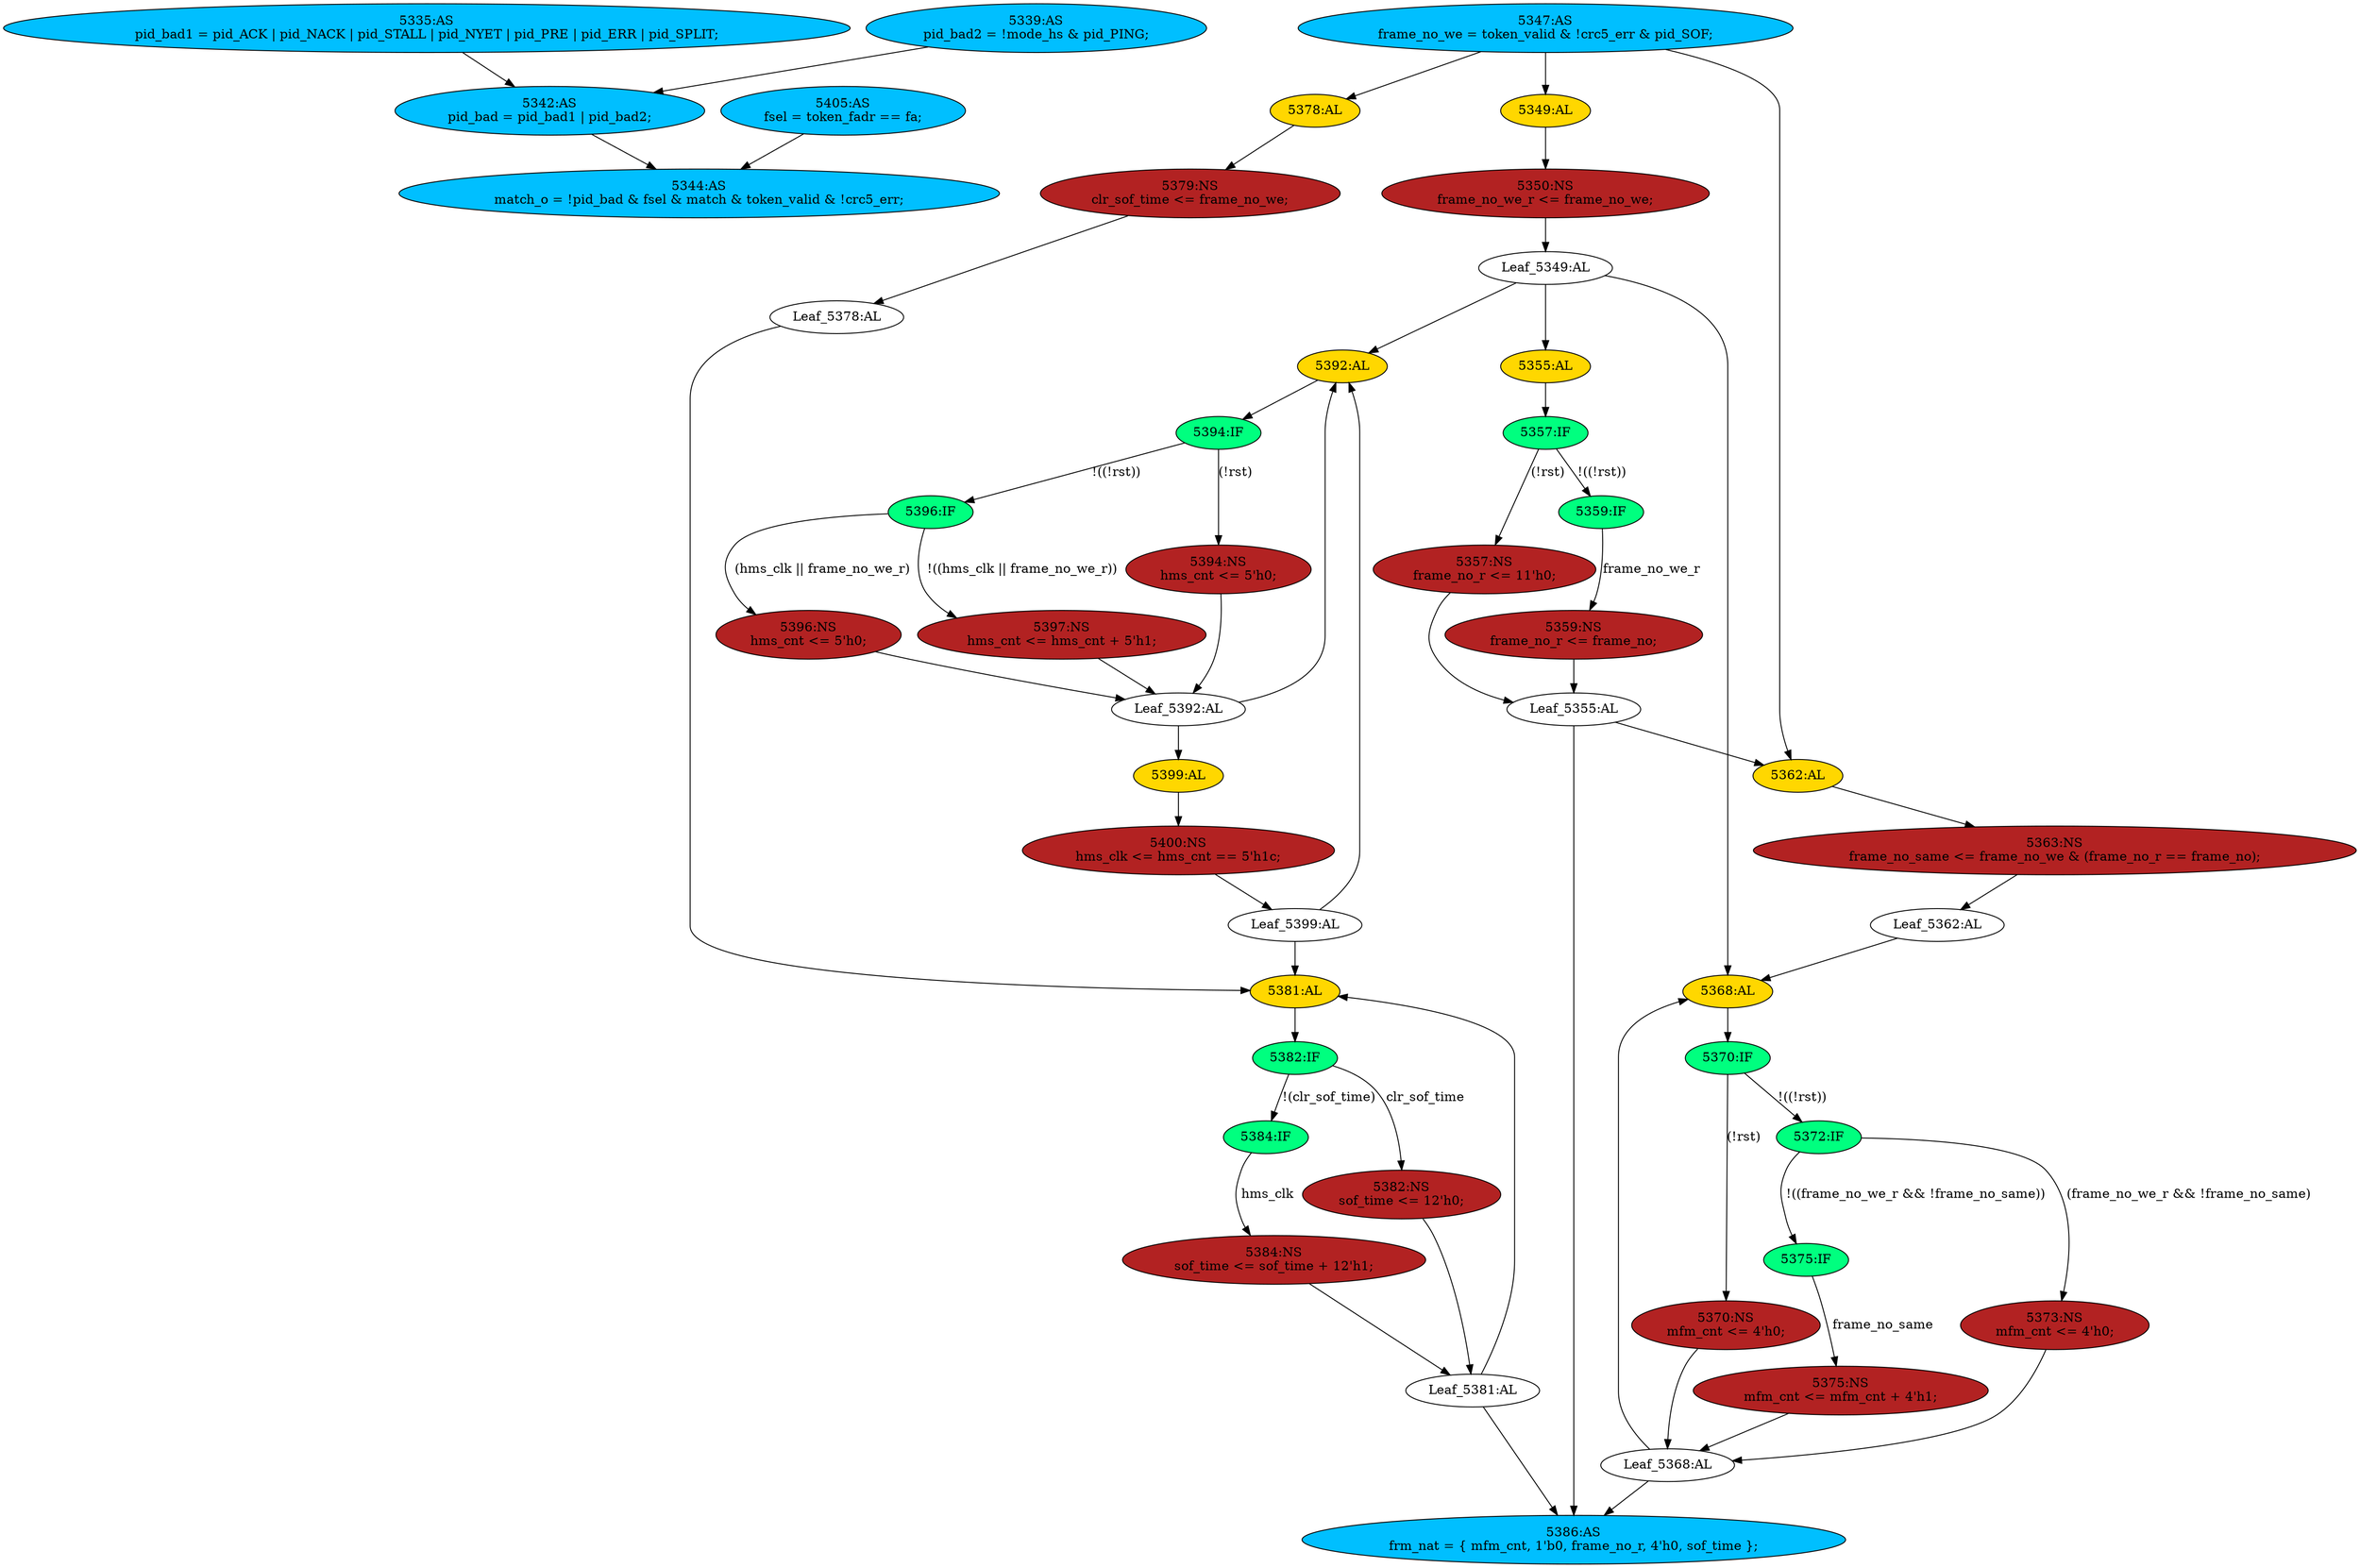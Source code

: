 strict digraph "compose( ,  )" {
	node [label="\N"];
	"5335:AS"	 [ast="<pyverilog.vparser.ast.Assign object at 0x7f13b5e089d0>",
		def_var="['pid_bad1']",
		fillcolor=deepskyblue,
		label="5335:AS
pid_bad1 = pid_ACK | pid_NACK | pid_STALL | pid_NYET | pid_PRE | pid_ERR | pid_SPLIT;",
		statements="[]",
		style=filled,
		typ=Assign,
		use_var="['pid_ACK', 'pid_NACK', 'pid_STALL', 'pid_NYET', 'pid_PRE', 'pid_ERR', 'pid_SPLIT']"];
	"5342:AS"	 [ast="<pyverilog.vparser.ast.Assign object at 0x7f13b5e0d050>",
		def_var="['pid_bad']",
		fillcolor=deepskyblue,
		label="5342:AS
pid_bad = pid_bad1 | pid_bad2;",
		statements="[]",
		style=filled,
		typ=Assign,
		use_var="['pid_bad1', 'pid_bad2']"];
	"5335:AS" -> "5342:AS";
	"5349:AL"	 [ast="<pyverilog.vparser.ast.Always object at 0x7f13b5e0d690>",
		clk_sens=True,
		fillcolor=gold,
		label="5349:AL",
		sens="['clk']",
		statements="[]",
		style=filled,
		typ=Always,
		use_var="['frame_no_we']"];
	"5350:NS"	 [ast="<pyverilog.vparser.ast.NonblockingSubstitution object at 0x7f13b5e0d8d0>",
		fillcolor=firebrick,
		label="5350:NS
frame_no_we_r <= frame_no_we;",
		statements="[<pyverilog.vparser.ast.NonblockingSubstitution object at 0x7f13b5e0d8d0>]",
		style=filled,
		typ=NonblockingSubstitution];
	"5349:AL" -> "5350:NS"	 [cond="[]",
		lineno=None];
	"5347:AS"	 [ast="<pyverilog.vparser.ast.Assign object at 0x7f13b5e0d610>",
		def_var="['frame_no_we']",
		fillcolor=deepskyblue,
		label="5347:AS
frame_no_we = token_valid & !crc5_err & pid_SOF;",
		statements="[]",
		style=filled,
		typ=Assign,
		use_var="['token_valid', 'crc5_err', 'pid_SOF']"];
	"5347:AS" -> "5349:AL";
	"5378:AL"	 [ast="<pyverilog.vparser.ast.Always object at 0x7f13b5e134d0>",
		clk_sens=True,
		fillcolor=gold,
		label="5378:AL",
		sens="['clk']",
		statements="[]",
		style=filled,
		typ=Always,
		use_var="['frame_no_we']"];
	"5347:AS" -> "5378:AL";
	"5362:AL"	 [ast="<pyverilog.vparser.ast.Always object at 0x7f13b5e0db90>",
		clk_sens=True,
		fillcolor=gold,
		label="5362:AL",
		sens="['clk']",
		statements="[]",
		style=filled,
		typ=Always,
		use_var="['frame_no_we', 'frame_no_r', 'frame_no']"];
	"5347:AS" -> "5362:AL";
	"5381:AL"	 [ast="<pyverilog.vparser.ast.Always object at 0x7f13b5e13f50>",
		clk_sens=True,
		fillcolor=gold,
		label="5381:AL",
		sens="['clk']",
		statements="[]",
		style=filled,
		typ=Always,
		use_var="['sof_time', 'hms_clk', 'clr_sof_time']"];
	"5382:IF"	 [ast="<pyverilog.vparser.ast.IfStatement object at 0x7f13b5e18190>",
		fillcolor=springgreen,
		label="5382:IF",
		statements="[]",
		style=filled,
		typ=IfStatement];
	"5381:AL" -> "5382:IF"	 [cond="[]",
		lineno=None];
	"5379:NS"	 [ast="<pyverilog.vparser.ast.NonblockingSubstitution object at 0x7f13b5e13d10>",
		fillcolor=firebrick,
		label="5379:NS
clr_sof_time <= frame_no_we;",
		statements="[<pyverilog.vparser.ast.NonblockingSubstitution object at 0x7f13b5e13d10>]",
		style=filled,
		typ=NonblockingSubstitution];
	"Leaf_5378:AL"	 [def_var="['clr_sof_time']",
		label="Leaf_5378:AL"];
	"5379:NS" -> "Leaf_5378:AL"	 [cond="[]",
		lineno=None];
	"5378:AL" -> "5379:NS"	 [cond="[]",
		lineno=None];
	"5399:AL"	 [ast="<pyverilog.vparser.ast.Always object at 0x7f13b5e18890>",
		clk_sens=True,
		fillcolor=gold,
		label="5399:AL",
		sens="['clk']",
		statements="[]",
		style=filled,
		typ=Always,
		use_var="['hms_cnt']"];
	"5400:NS"	 [ast="<pyverilog.vparser.ast.NonblockingSubstitution object at 0x7f13b5e18f90>",
		fillcolor=firebrick,
		label="5400:NS
hms_clk <= hms_cnt == 5'h1c;",
		statements="[<pyverilog.vparser.ast.NonblockingSubstitution object at 0x7f13b5e18f90>]",
		style=filled,
		typ=NonblockingSubstitution];
	"5399:AL" -> "5400:NS"	 [cond="[]",
		lineno=None];
	"5344:AS"	 [ast="<pyverilog.vparser.ast.Assign object at 0x7f13b5e0d1d0>",
		def_var="['match_o']",
		fillcolor=deepskyblue,
		label="5344:AS
match_o = !pid_bad & fsel & match & token_valid & !crc5_err;",
		statements="[]",
		style=filled,
		typ=Assign,
		use_var="['pid_bad', 'fsel', 'match', 'token_valid', 'crc5_err']"];
	"5405:AS"	 [ast="<pyverilog.vparser.ast.Assign object at 0x7f13b5e1d250>",
		def_var="['fsel']",
		fillcolor=deepskyblue,
		label="5405:AS
fsel = token_fadr == fa;",
		statements="[]",
		style=filled,
		typ=Assign,
		use_var="['token_fadr', 'fa']"];
	"5405:AS" -> "5344:AS";
	"5372:IF"	 [ast="<pyverilog.vparser.ast.IfStatement object at 0x7f13b5e13990>",
		fillcolor=springgreen,
		label="5372:IF",
		statements="[]",
		style=filled,
		typ=IfStatement];
	"5375:IF"	 [ast="<pyverilog.vparser.ast.IfStatement object at 0x7f13b5e13b10>",
		fillcolor=springgreen,
		label="5375:IF",
		statements="[]",
		style=filled,
		typ=IfStatement];
	"5372:IF" -> "5375:IF"	 [cond="['frame_no_we_r', 'frame_no_same']",
		label="!((frame_no_we_r && !frame_no_same))",
		lineno=5372];
	"5373:NS"	 [ast="<pyverilog.vparser.ast.NonblockingSubstitution object at 0x7f13b5e13950>",
		fillcolor=firebrick,
		label="5373:NS
mfm_cnt <= 4'h0;",
		statements="[<pyverilog.vparser.ast.NonblockingSubstitution object at 0x7f13b5e13950>]",
		style=filled,
		typ=NonblockingSubstitution];
	"5372:IF" -> "5373:NS"	 [cond="['frame_no_we_r', 'frame_no_same']",
		label="(frame_no_we_r && !frame_no_same)",
		lineno=5372];
	"Leaf_5349:AL"	 [def_var="['frame_no_we_r']",
		label="Leaf_5349:AL"];
	"5368:AL"	 [ast="<pyverilog.vparser.ast.Always object at 0x7f13b5e133d0>",
		clk_sens=True,
		fillcolor=gold,
		label="5368:AL",
		sens="['clk']",
		statements="[]",
		style=filled,
		typ=Always,
		use_var="['rst', 'frame_no_we_r', 'frame_no_same', 'mfm_cnt']"];
	"Leaf_5349:AL" -> "5368:AL";
	"5355:AL"	 [ast="<pyverilog.vparser.ast.Always object at 0x7f13b5e0da90>",
		clk_sens=True,
		fillcolor=gold,
		label="5355:AL",
		sens="['clk']",
		statements="[]",
		style=filled,
		typ=Always,
		use_var="['frame_no_we_r', 'rst', 'frame_no']"];
	"Leaf_5349:AL" -> "5355:AL";
	"5392:AL"	 [ast="<pyverilog.vparser.ast.Always object at 0x7f13b5e18790>",
		clk_sens=True,
		fillcolor=gold,
		label="5392:AL",
		sens="['clk']",
		statements="[]",
		style=filled,
		typ=Always,
		use_var="['frame_no_we_r', 'rst', 'hms_clk', 'hms_cnt']"];
	"Leaf_5349:AL" -> "5392:AL";
	"5350:NS" -> "Leaf_5349:AL"	 [cond="[]",
		lineno=None];
	"5384:NS"	 [ast="<pyverilog.vparser.ast.NonblockingSubstitution object at 0x7f13b5e18450>",
		fillcolor=firebrick,
		label="5384:NS
sof_time <= sof_time + 12'h1;",
		statements="[<pyverilog.vparser.ast.NonblockingSubstitution object at 0x7f13b5e18450>]",
		style=filled,
		typ=NonblockingSubstitution];
	"Leaf_5381:AL"	 [def_var="['sof_time']",
		label="Leaf_5381:AL"];
	"5384:NS" -> "Leaf_5381:AL"	 [cond="[]",
		lineno=None];
	"5339:AS"	 [ast="<pyverilog.vparser.ast.Assign object at 0x7f13b5e08dd0>",
		def_var="['pid_bad2']",
		fillcolor=deepskyblue,
		label="5339:AS
pid_bad2 = !mode_hs & pid_PING;",
		statements="[]",
		style=filled,
		typ=Assign,
		use_var="['mode_hs', 'pid_PING']"];
	"5339:AS" -> "5342:AS";
	"5370:IF"	 [ast="<pyverilog.vparser.ast.IfStatement object at 0x7f13b5e135d0>",
		fillcolor=springgreen,
		label="5370:IF",
		statements="[]",
		style=filled,
		typ=IfStatement];
	"5368:AL" -> "5370:IF"	 [cond="[]",
		lineno=None];
	"5396:NS"	 [ast="<pyverilog.vparser.ast.NonblockingSubstitution object at 0x7f13b5e18c90>",
		fillcolor=firebrick,
		label="5396:NS
hms_cnt <= 5'h0;",
		statements="[<pyverilog.vparser.ast.NonblockingSubstitution object at 0x7f13b5e18c90>]",
		style=filled,
		typ=NonblockingSubstitution];
	"Leaf_5392:AL"	 [def_var="['hms_cnt']",
		label="Leaf_5392:AL"];
	"5396:NS" -> "Leaf_5392:AL"	 [cond="[]",
		lineno=None];
	"5357:IF"	 [ast="<pyverilog.vparser.ast.IfStatement object at 0x7f13b5e0dc90>",
		fillcolor=springgreen,
		label="5357:IF",
		statements="[]",
		style=filled,
		typ=IfStatement];
	"5355:AL" -> "5357:IF"	 [cond="[]",
		lineno=None];
	"5363:NS"	 [ast="<pyverilog.vparser.ast.NonblockingSubstitution object at 0x7f13b5e131d0>",
		fillcolor=firebrick,
		label="5363:NS
frame_no_same <= frame_no_we & (frame_no_r == frame_no);",
		statements="[<pyverilog.vparser.ast.NonblockingSubstitution object at 0x7f13b5e131d0>]",
		style=filled,
		typ=NonblockingSubstitution];
	"Leaf_5362:AL"	 [def_var="['frame_no_same']",
		label="Leaf_5362:AL"];
	"5363:NS" -> "Leaf_5362:AL"	 [cond="[]",
		lineno=None];
	"5359:NS"	 [ast="<pyverilog.vparser.ast.NonblockingSubstitution object at 0x7f13b5e0df10>",
		fillcolor=firebrick,
		label="5359:NS
frame_no_r <= frame_no;",
		statements="[<pyverilog.vparser.ast.NonblockingSubstitution object at 0x7f13b5e0df10>]",
		style=filled,
		typ=NonblockingSubstitution];
	"Leaf_5355:AL"	 [def_var="['frame_no_r']",
		label="Leaf_5355:AL"];
	"5359:NS" -> "Leaf_5355:AL"	 [cond="[]",
		lineno=None];
	"5370:IF" -> "5372:IF"	 [cond="['rst']",
		label="!((!rst))",
		lineno=5370];
	"5370:NS"	 [ast="<pyverilog.vparser.ast.NonblockingSubstitution object at 0x7f13b5e13590>",
		fillcolor=firebrick,
		label="5370:NS
mfm_cnt <= 4'h0;",
		statements="[<pyverilog.vparser.ast.NonblockingSubstitution object at 0x7f13b5e13590>]",
		style=filled,
		typ=NonblockingSubstitution];
	"5370:IF" -> "5370:NS"	 [cond="['rst']",
		label="(!rst)",
		lineno=5370];
	"5384:IF"	 [ast="<pyverilog.vparser.ast.IfStatement object at 0x7f13b5e182d0>",
		fillcolor=springgreen,
		label="5384:IF",
		statements="[]",
		style=filled,
		typ=IfStatement];
	"5384:IF" -> "5384:NS"	 [cond="['hms_clk']",
		label=hms_clk,
		lineno=5384];
	"Leaf_5378:AL" -> "5381:AL";
	"5362:AL" -> "5363:NS"	 [cond="[]",
		lineno=None];
	"5375:NS"	 [ast="<pyverilog.vparser.ast.NonblockingSubstitution object at 0x7f13b5e13c90>",
		fillcolor=firebrick,
		label="5375:NS
mfm_cnt <= mfm_cnt + 4'h1;",
		statements="[<pyverilog.vparser.ast.NonblockingSubstitution object at 0x7f13b5e13c90>]",
		style=filled,
		typ=NonblockingSubstitution];
	"Leaf_5368:AL"	 [def_var="['mfm_cnt']",
		label="Leaf_5368:AL"];
	"5375:NS" -> "Leaf_5368:AL"	 [cond="[]",
		lineno=None];
	"5386:AS"	 [ast="<pyverilog.vparser.ast.Assign object at 0x7f13b5e18650>",
		def_var="['frm_nat']",
		fillcolor=deepskyblue,
		label="5386:AS
frm_nat = { mfm_cnt, 1'b0, frame_no_r, 4'h0, sof_time };",
		statements="[]",
		style=filled,
		typ=Assign,
		use_var="['mfm_cnt', 'frame_no_r', 'sof_time']"];
	"5359:IF"	 [ast="<pyverilog.vparser.ast.IfStatement object at 0x7f13b5e0de10>",
		fillcolor=springgreen,
		label="5359:IF",
		statements="[]",
		style=filled,
		typ=IfStatement];
	"5359:IF" -> "5359:NS"	 [cond="['frame_no_we_r']",
		label=frame_no_we_r,
		lineno=5359];
	"5394:NS"	 [ast="<pyverilog.vparser.ast.NonblockingSubstitution object at 0x7f13b5e18950>",
		fillcolor=firebrick,
		label="5394:NS
hms_cnt <= 5'h0;",
		statements="[<pyverilog.vparser.ast.NonblockingSubstitution object at 0x7f13b5e18950>]",
		style=filled,
		typ=NonblockingSubstitution];
	"5394:NS" -> "Leaf_5392:AL"	 [cond="[]",
		lineno=None];
	"5342:AS" -> "5344:AS";
	"5357:NS"	 [ast="<pyverilog.vparser.ast.NonblockingSubstitution object at 0x7f13b5e0dc50>",
		fillcolor=firebrick,
		label="5357:NS
frame_no_r <= 11'h0;",
		statements="[<pyverilog.vparser.ast.NonblockingSubstitution object at 0x7f13b5e0dc50>]",
		style=filled,
		typ=NonblockingSubstitution];
	"5357:NS" -> "Leaf_5355:AL"	 [cond="[]",
		lineno=None];
	"5394:IF"	 [ast="<pyverilog.vparser.ast.IfStatement object at 0x7f13b5e18990>",
		fillcolor=springgreen,
		label="5394:IF",
		statements="[]",
		style=filled,
		typ=IfStatement];
	"5394:IF" -> "5394:NS"	 [cond="['rst']",
		label="(!rst)",
		lineno=5394];
	"5396:IF"	 [ast="<pyverilog.vparser.ast.IfStatement object at 0x7f13b5e18cd0>",
		fillcolor=springgreen,
		label="5396:IF",
		statements="[]",
		style=filled,
		typ=IfStatement];
	"5394:IF" -> "5396:IF"	 [cond="['rst']",
		label="!((!rst))",
		lineno=5394];
	"Leaf_5368:AL" -> "5368:AL";
	"Leaf_5368:AL" -> "5386:AS";
	"5370:NS" -> "Leaf_5368:AL"	 [cond="[]",
		lineno=None];
	"5382:NS"	 [ast="<pyverilog.vparser.ast.NonblockingSubstitution object at 0x7f13b5e18150>",
		fillcolor=firebrick,
		label="5382:NS
sof_time <= 12'h0;",
		statements="[<pyverilog.vparser.ast.NonblockingSubstitution object at 0x7f13b5e18150>]",
		style=filled,
		typ=NonblockingSubstitution];
	"5382:NS" -> "Leaf_5381:AL"	 [cond="[]",
		lineno=None];
	"Leaf_5381:AL" -> "5381:AL";
	"Leaf_5381:AL" -> "5386:AS";
	"5392:AL" -> "5394:IF"	 [cond="[]",
		lineno=None];
	"5382:IF" -> "5384:IF"	 [cond="['clr_sof_time']",
		label="!(clr_sof_time)",
		lineno=5382];
	"5382:IF" -> "5382:NS"	 [cond="['clr_sof_time']",
		label=clr_sof_time,
		lineno=5382];
	"Leaf_5362:AL" -> "5368:AL";
	"5375:IF" -> "5375:NS"	 [cond="['frame_no_same']",
		label=frame_no_same,
		lineno=5375];
	"5357:IF" -> "5359:IF"	 [cond="['rst']",
		label="!((!rst))",
		lineno=5357];
	"5357:IF" -> "5357:NS"	 [cond="['rst']",
		label="(!rst)",
		lineno=5357];
	"Leaf_5355:AL" -> "5362:AL";
	"Leaf_5355:AL" -> "5386:AS";
	"5396:IF" -> "5396:NS"	 [cond="['hms_clk', 'frame_no_we_r']",
		label="(hms_clk || frame_no_we_r)",
		lineno=5396];
	"5397:NS"	 [ast="<pyverilog.vparser.ast.NonblockingSubstitution object at 0x7f13b5e18e90>",
		fillcolor=firebrick,
		label="5397:NS
hms_cnt <= hms_cnt + 5'h1;",
		statements="[<pyverilog.vparser.ast.NonblockingSubstitution object at 0x7f13b5e18e90>]",
		style=filled,
		typ=NonblockingSubstitution];
	"5396:IF" -> "5397:NS"	 [cond="['hms_clk', 'frame_no_we_r']",
		label="!((hms_clk || frame_no_we_r))",
		lineno=5396];
	"5373:NS" -> "Leaf_5368:AL"	 [cond="[]",
		lineno=None];
	"Leaf_5399:AL"	 [def_var="['hms_clk']",
		label="Leaf_5399:AL"];
	"Leaf_5399:AL" -> "5381:AL";
	"Leaf_5399:AL" -> "5392:AL";
	"5400:NS" -> "Leaf_5399:AL"	 [cond="[]",
		lineno=None];
	"5397:NS" -> "Leaf_5392:AL"	 [cond="[]",
		lineno=None];
	"Leaf_5392:AL" -> "5399:AL";
	"Leaf_5392:AL" -> "5392:AL";
}
